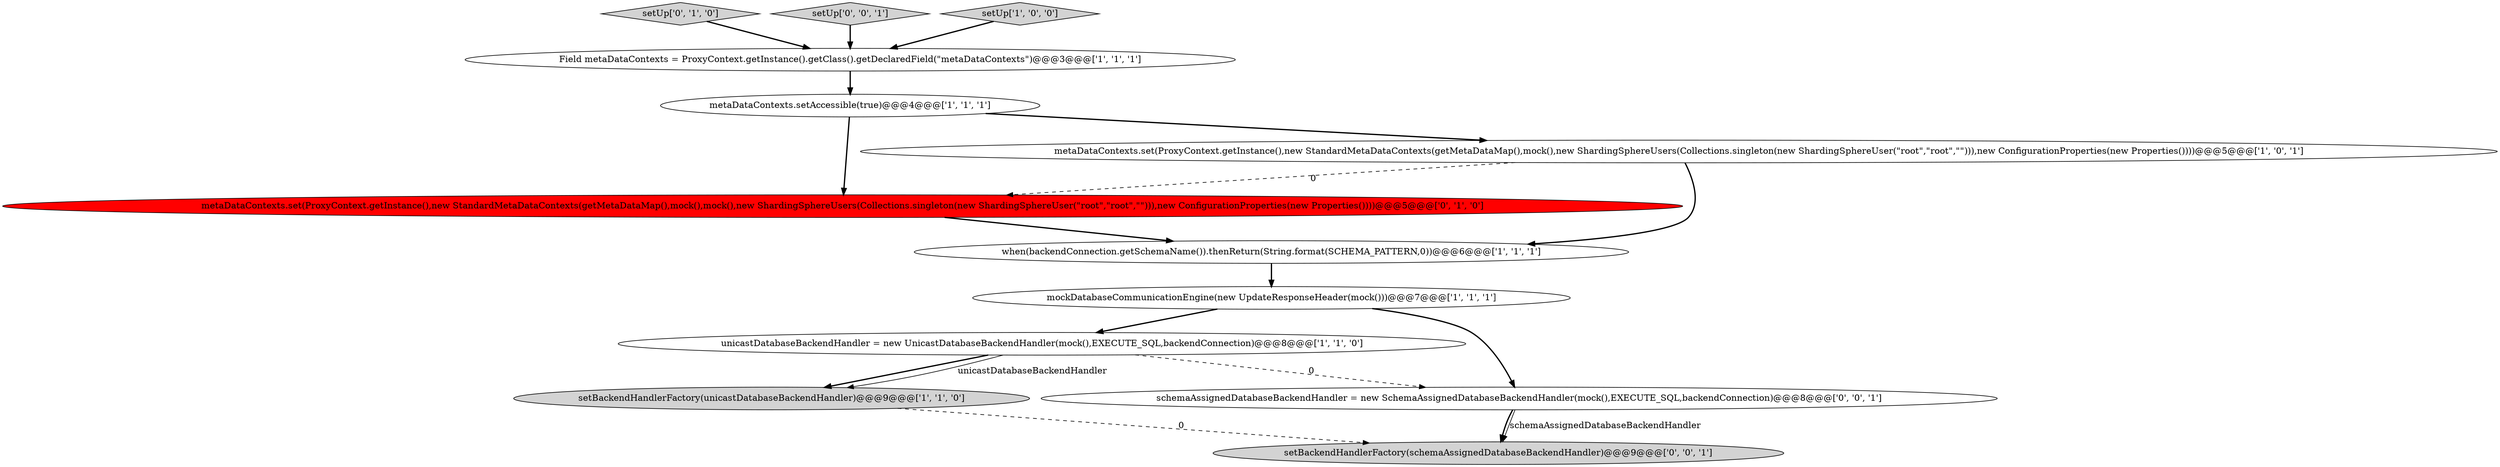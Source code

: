digraph {
8 [style = filled, label = "metaDataContexts.set(ProxyContext.getInstance(),new StandardMetaDataContexts(getMetaDataMap(),mock(),mock(),new ShardingSphereUsers(Collections.singleton(new ShardingSphereUser(\"root\",\"root\",\"\"))),new ConfigurationProperties(new Properties())))@@@5@@@['0', '1', '0']", fillcolor = red, shape = ellipse image = "AAA1AAABBB2BBB"];
10 [style = filled, label = "setBackendHandlerFactory(schemaAssignedDatabaseBackendHandler)@@@9@@@['0', '0', '1']", fillcolor = lightgray, shape = ellipse image = "AAA0AAABBB3BBB"];
3 [style = filled, label = "mockDatabaseCommunicationEngine(new UpdateResponseHeader(mock()))@@@7@@@['1', '1', '1']", fillcolor = white, shape = ellipse image = "AAA0AAABBB1BBB"];
1 [style = filled, label = "metaDataContexts.set(ProxyContext.getInstance(),new StandardMetaDataContexts(getMetaDataMap(),mock(),new ShardingSphereUsers(Collections.singleton(new ShardingSphereUser(\"root\",\"root\",\"\"))),new ConfigurationProperties(new Properties())))@@@5@@@['1', '0', '1']", fillcolor = white, shape = ellipse image = "AAA0AAABBB1BBB"];
0 [style = filled, label = "when(backendConnection.getSchemaName()).thenReturn(String.format(SCHEMA_PATTERN,0))@@@6@@@['1', '1', '1']", fillcolor = white, shape = ellipse image = "AAA0AAABBB1BBB"];
4 [style = filled, label = "setBackendHandlerFactory(unicastDatabaseBackendHandler)@@@9@@@['1', '1', '0']", fillcolor = lightgray, shape = ellipse image = "AAA0AAABBB1BBB"];
5 [style = filled, label = "Field metaDataContexts = ProxyContext.getInstance().getClass().getDeclaredField(\"metaDataContexts\")@@@3@@@['1', '1', '1']", fillcolor = white, shape = ellipse image = "AAA0AAABBB1BBB"];
6 [style = filled, label = "metaDataContexts.setAccessible(true)@@@4@@@['1', '1', '1']", fillcolor = white, shape = ellipse image = "AAA0AAABBB1BBB"];
2 [style = filled, label = "unicastDatabaseBackendHandler = new UnicastDatabaseBackendHandler(mock(),EXECUTE_SQL,backendConnection)@@@8@@@['1', '1', '0']", fillcolor = white, shape = ellipse image = "AAA0AAABBB1BBB"];
12 [style = filled, label = "schemaAssignedDatabaseBackendHandler = new SchemaAssignedDatabaseBackendHandler(mock(),EXECUTE_SQL,backendConnection)@@@8@@@['0', '0', '1']", fillcolor = white, shape = ellipse image = "AAA0AAABBB3BBB"];
9 [style = filled, label = "setUp['0', '1', '0']", fillcolor = lightgray, shape = diamond image = "AAA0AAABBB2BBB"];
11 [style = filled, label = "setUp['0', '0', '1']", fillcolor = lightgray, shape = diamond image = "AAA0AAABBB3BBB"];
7 [style = filled, label = "setUp['1', '0', '0']", fillcolor = lightgray, shape = diamond image = "AAA0AAABBB1BBB"];
8->0 [style = bold, label=""];
0->3 [style = bold, label=""];
9->5 [style = bold, label=""];
6->1 [style = bold, label=""];
1->8 [style = dashed, label="0"];
11->5 [style = bold, label=""];
2->12 [style = dashed, label="0"];
7->5 [style = bold, label=""];
12->10 [style = bold, label=""];
1->0 [style = bold, label=""];
5->6 [style = bold, label=""];
3->2 [style = bold, label=""];
3->12 [style = bold, label=""];
12->10 [style = solid, label="schemaAssignedDatabaseBackendHandler"];
4->10 [style = dashed, label="0"];
2->4 [style = bold, label=""];
2->4 [style = solid, label="unicastDatabaseBackendHandler"];
6->8 [style = bold, label=""];
}
